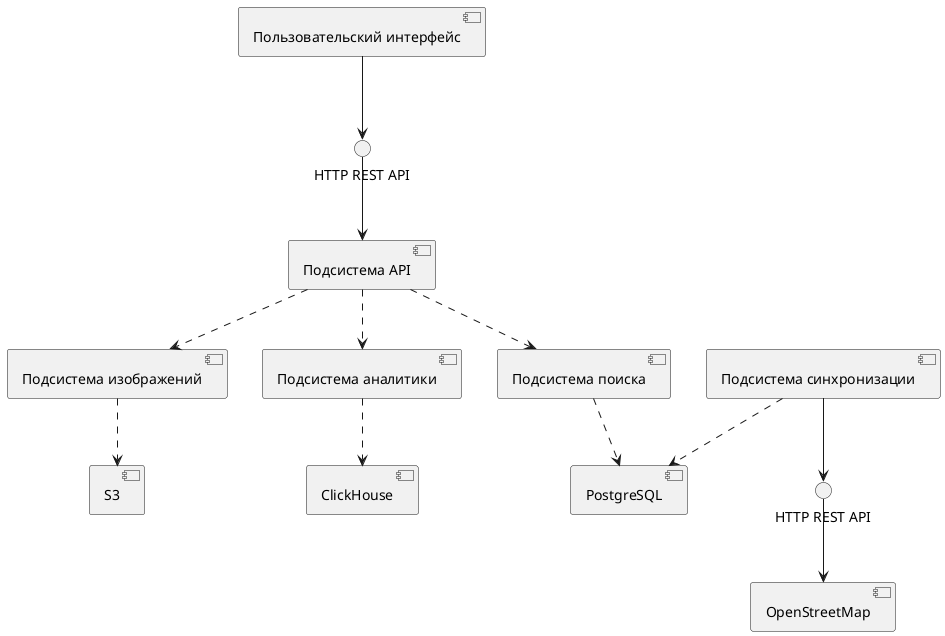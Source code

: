 @startuml

[Пользовательский интерфейс] as ui
[Подсистема API] as api_handler
[Подсистема поиска] as search
[Подсистема изображений] as images
[Подсистема синхронизации] as sync
[Подсистема аналитики] as analytics
[PostgreSQL] as postgres
[ClickHouse] as clickhouse
[S3] as s3
[OpenStreetMap] as openstreetmap

() "HTTP REST API" as api
() "HTTP REST API" as osm_api

ui --> api
api --> api_handler
api_handler ..> search
api_handler ..> images
api_handler ..> analytics
sync --> osm_api
osm_api --> openstreetmap
sync ..> postgres
search ..> postgres
analytics ..> clickhouse
images ..> s3

@enduml
